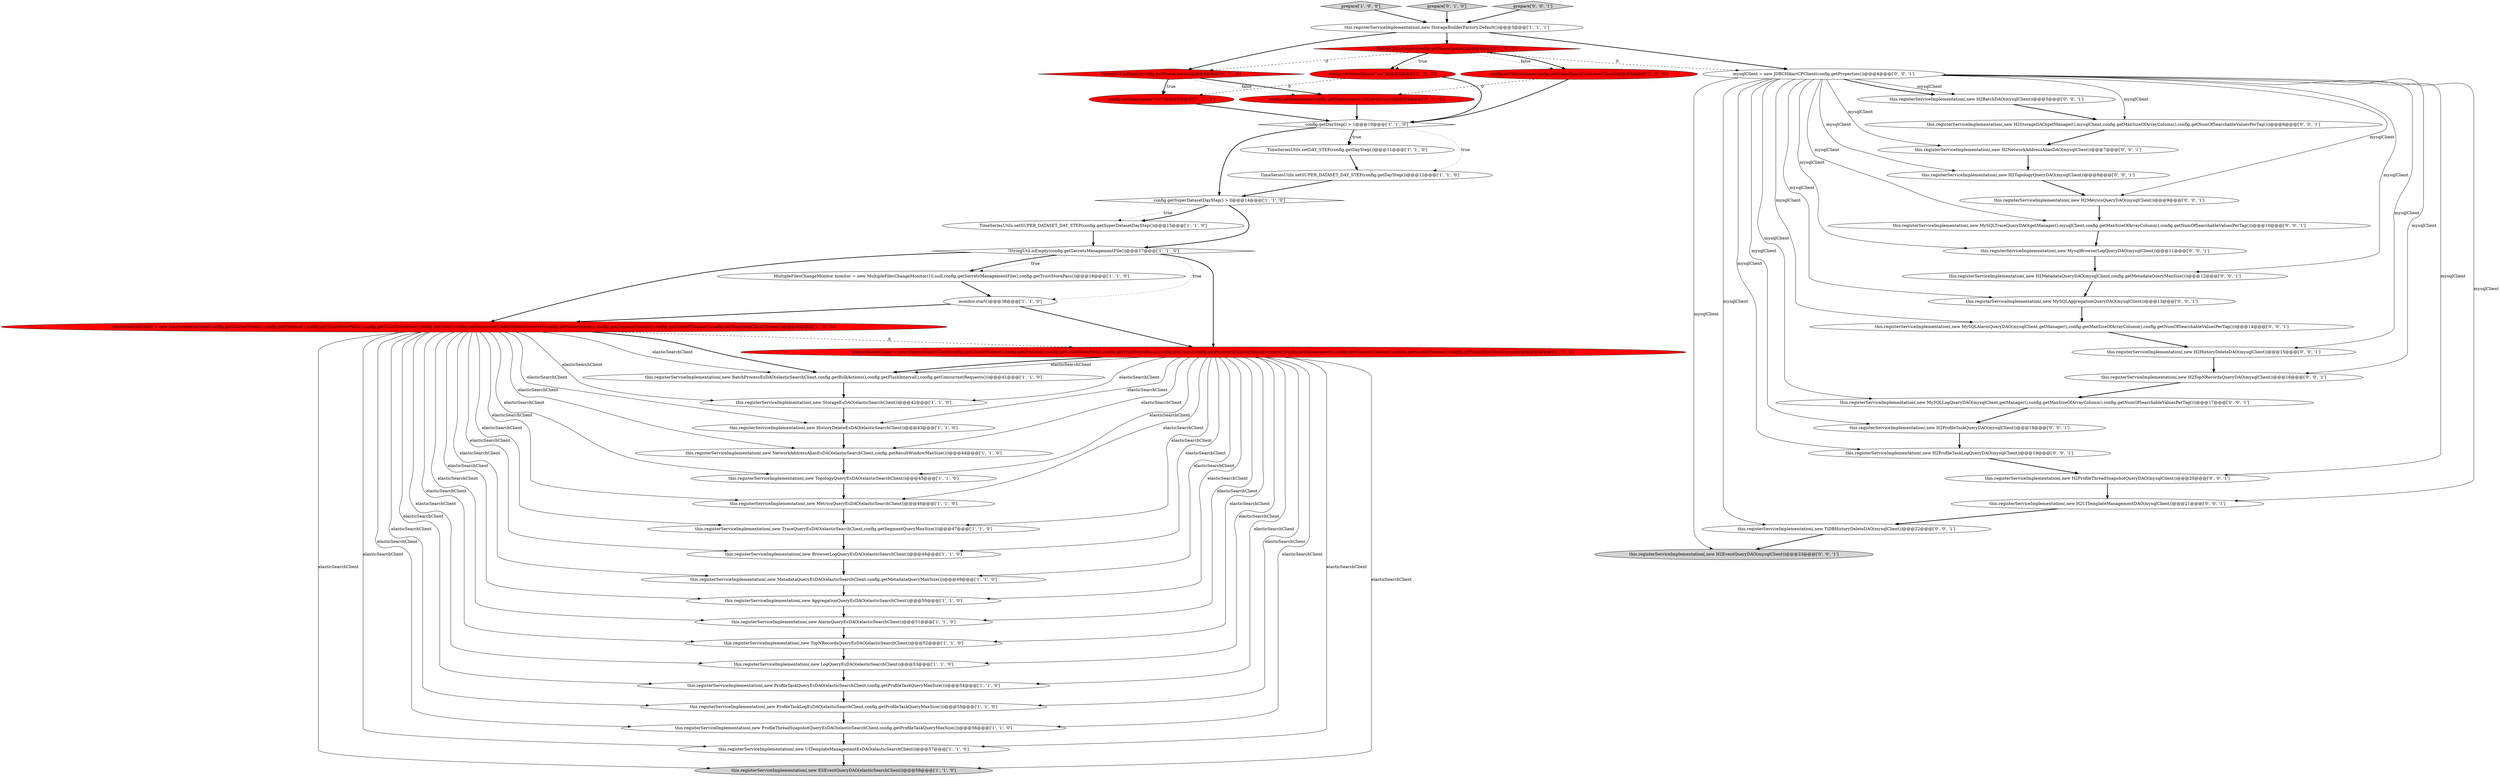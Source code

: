 digraph {
0 [style = filled, label = "this.registerServiceImplementation(,new ESEventQueryDAO(elasticSearchClient))@@@58@@@['1', '1', '0']", fillcolor = lightgray, shape = ellipse image = "AAA0AAABBB1BBB"];
50 [style = filled, label = "this.registerServiceImplementation(,new MysqlBrowserLogQueryDAO(mysqlClient))@@@11@@@['0', '0', '1']", fillcolor = white, shape = ellipse image = "AAA0AAABBB3BBB"];
24 [style = filled, label = "this.registerServiceImplementation(,new HistoryDeleteEsDAO(elasticSearchClient))@@@43@@@['1', '1', '0']", fillcolor = white, shape = ellipse image = "AAA0AAABBB1BBB"];
19 [style = filled, label = "prepare['1', '0', '0']", fillcolor = lightgray, shape = diamond image = "AAA0AAABBB1BBB"];
47 [style = filled, label = "this.registerServiceImplementation(,new H2StorageDAO(getManager(),mysqlClient,config.getMaxSizeOfArrayColumn(),config.getNumOfSearchableValuesPerTag()))@@@6@@@['0', '0', '1']", fillcolor = white, shape = ellipse image = "AAA0AAABBB3BBB"];
3 [style = filled, label = "this.registerServiceImplementation(,new ProfileTaskLogEsDAO(elasticSearchClient,config.getProfileTaskQueryMaxSize()))@@@55@@@['1', '1', '0']", fillcolor = white, shape = ellipse image = "AAA0AAABBB1BBB"];
14 [style = filled, label = "TimeSeriesUtils.setSUPER_DATASET_DAY_STEP(config.getSuperDatasetDayStep())@@@15@@@['1', '1', '0']", fillcolor = white, shape = ellipse image = "AAA0AAABBB1BBB"];
28 [style = filled, label = "this.registerServiceImplementation(,new BatchProcessEsDAO(elasticSearchClient,config.getBulkActions(),config.getFlushInterval(),config.getConcurrentRequests()))@@@41@@@['1', '1', '0']", fillcolor = white, shape = ellipse image = "AAA0AAABBB1BBB"];
17 [style = filled, label = "monitor.start()@@@38@@@['1', '1', '0']", fillcolor = white, shape = ellipse image = "AAA0AAABBB1BBB"];
35 [style = filled, label = "elasticSearchClient = new ElasticSearchClient(config.getClusterNodes(),config.getProtocol(),config.getTrustStorePath(),config.getTrustStorePass(),config.getUser(),config.getPassword(),indexNameConverter(config.getNamespace()),config.getConnectTimeout(),config.getSocketTimeout(),config.getNumHttpClientThread())@@@40@@@['0', '1', '0']", fillcolor = red, shape = ellipse image = "AAA1AAABBB2BBB"];
18 [style = filled, label = "config.getSuperDatasetDayStep() > 0@@@14@@@['1', '1', '0']", fillcolor = white, shape = diamond image = "AAA0AAABBB1BBB"];
56 [style = filled, label = "this.registerServiceImplementation(,new H2NetworkAddressAliasDAO(mysqlClient))@@@7@@@['0', '0', '1']", fillcolor = white, shape = ellipse image = "AAA0AAABBB3BBB"];
26 [style = filled, label = "MultipleFilesChangeMonitor monitor = new MultipleFilesChangeMonitor(10,null,config.getSecretsManagementFile(),config.getTrustStorePass())@@@18@@@['1', '1', '0']", fillcolor = white, shape = ellipse image = "AAA0AAABBB1BBB"];
52 [style = filled, label = "this.registerServiceImplementation(,new MySQLTraceQueryDAO(getManager(),mysqlClient,config.getMaxSizeOfArrayColumn(),config.getNumOfSearchableValuesPerTag()))@@@10@@@['0', '0', '1']", fillcolor = white, shape = ellipse image = "AAA0AAABBB3BBB"];
12 [style = filled, label = "!StringUtil.isEmpty(config.getSecretsManagementFile())@@@17@@@['1', '1', '0']", fillcolor = white, shape = diamond image = "AAA0AAABBB1BBB"];
44 [style = filled, label = "this.registerServiceImplementation(,new H2ProfileTaskLogQueryDAO(mysqlClient))@@@19@@@['0', '0', '1']", fillcolor = white, shape = ellipse image = "AAA0AAABBB3BBB"];
57 [style = filled, label = "this.registerServiceImplementation(,new H2BatchDAO(mysqlClient))@@@5@@@['0', '0', '1']", fillcolor = white, shape = ellipse image = "AAA0AAABBB3BBB"];
36 [style = filled, label = "prepare['0', '1', '0']", fillcolor = lightgray, shape = diamond image = "AAA0AAABBB2BBB"];
41 [style = filled, label = "this.registerServiceImplementation(,new H2EventQueryDAO(mysqlClient))@@@23@@@['0', '0', '1']", fillcolor = lightgray, shape = ellipse image = "AAA0AAABBB3BBB"];
51 [style = filled, label = "this.registerServiceImplementation(,new H2HistoryDeleteDAO(mysqlClient))@@@15@@@['0', '0', '1']", fillcolor = white, shape = ellipse image = "AAA0AAABBB3BBB"];
2 [style = filled, label = "this.registerServiceImplementation(,new AlarmQueryEsDAO(elasticSearchClient))@@@51@@@['1', '1', '0']", fillcolor = white, shape = ellipse image = "AAA0AAABBB1BBB"];
6 [style = filled, label = "config.setNameSpace(\"sw\")@@@5@@@['1', '0', '0']", fillcolor = red, shape = ellipse image = "AAA1AAABBB1BBB"];
42 [style = filled, label = "this.registerServiceImplementation(,new H2MetricsQueryDAO(mysqlClient))@@@9@@@['0', '0', '1']", fillcolor = white, shape = ellipse image = "AAA0AAABBB3BBB"];
1 [style = filled, label = "this.registerServiceImplementation(,new MetricsQueryEsDAO(elasticSearchClient))@@@46@@@['1', '1', '0']", fillcolor = white, shape = ellipse image = "AAA0AAABBB1BBB"];
25 [style = filled, label = "this.registerServiceImplementation(,new UITemplateManagementEsDAO(elasticSearchClient))@@@57@@@['1', '1', '0']", fillcolor = white, shape = ellipse image = "AAA0AAABBB1BBB"];
38 [style = filled, label = "this.registerServiceImplementation(,new H2TopologyQueryDAO(mysqlClient))@@@8@@@['0', '0', '1']", fillcolor = white, shape = ellipse image = "AAA0AAABBB3BBB"];
34 [style = filled, label = "StringUtil.isEmpty(config.getNamespace())@@@4@@@['0', '1', '0']", fillcolor = red, shape = diamond image = "AAA1AAABBB2BBB"];
39 [style = filled, label = "this.registerServiceImplementation(,new MySQLAggregationQueryDAO(mysqlClient))@@@13@@@['0', '0', '1']", fillcolor = white, shape = ellipse image = "AAA0AAABBB3BBB"];
37 [style = filled, label = "this.registerServiceImplementation(,new H2MetadataQueryDAO(mysqlClient,config.getMetadataQueryMaxSize()))@@@12@@@['0', '0', '1']", fillcolor = white, shape = ellipse image = "AAA0AAABBB3BBB"];
23 [style = filled, label = "this.registerServiceImplementation(,new LogQueryEsDAO(elasticSearchClient))@@@53@@@['1', '1', '0']", fillcolor = white, shape = ellipse image = "AAA0AAABBB1BBB"];
31 [style = filled, label = "this.registerServiceImplementation(,new TopologyQueryEsDAO(elasticSearchClient))@@@45@@@['1', '1', '0']", fillcolor = white, shape = ellipse image = "AAA0AAABBB1BBB"];
49 [style = filled, label = "this.registerServiceImplementation(,new H2UITemplateManagementDAO(mysqlClient))@@@21@@@['0', '0', '1']", fillcolor = white, shape = ellipse image = "AAA0AAABBB3BBB"];
32 [style = filled, label = "config.setNamespace(\"sw\")@@@5@@@['0', '1', '0']", fillcolor = red, shape = ellipse image = "AAA1AAABBB2BBB"];
40 [style = filled, label = "this.registerServiceImplementation(,new MySQLAlarmQueryDAO(mysqlClient,getManager(),config.getMaxSizeOfArrayColumn(),config.getNumOfSearchableValuesPerTag()))@@@14@@@['0', '0', '1']", fillcolor = white, shape = ellipse image = "AAA0AAABBB3BBB"];
55 [style = filled, label = "this.registerServiceImplementation(,new MySQLLogQueryDAO(mysqlClient,getManager(),config.getMaxSizeOfArrayColumn(),config.getNumOfSearchableValuesPerTag()))@@@17@@@['0', '0', '1']", fillcolor = white, shape = ellipse image = "AAA0AAABBB3BBB"];
53 [style = filled, label = "this.registerServiceImplementation(,new TiDBHistoryDeleteDAO(mysqlClient))@@@22@@@['0', '0', '1']", fillcolor = white, shape = ellipse image = "AAA0AAABBB3BBB"];
46 [style = filled, label = "mysqlClient = new JDBCHikariCPClient(config.getProperties())@@@4@@@['0', '0', '1']", fillcolor = white, shape = ellipse image = "AAA0AAABBB3BBB"];
15 [style = filled, label = "this.registerServiceImplementation(,new BrowserLogQueryEsDAO(elasticSearchClient))@@@48@@@['1', '1', '0']", fillcolor = white, shape = ellipse image = "AAA0AAABBB1BBB"];
45 [style = filled, label = "prepare['0', '0', '1']", fillcolor = lightgray, shape = diamond image = "AAA0AAABBB3BBB"];
27 [style = filled, label = "this.registerServiceImplementation(,new NetworkAddressAliasEsDAO(elasticSearchClient,config.getResultWindowMaxSize()))@@@44@@@['1', '1', '0']", fillcolor = white, shape = ellipse image = "AAA0AAABBB1BBB"];
43 [style = filled, label = "this.registerServiceImplementation(,new H2TopNRecordsQueryDAO(mysqlClient))@@@16@@@['0', '0', '1']", fillcolor = white, shape = ellipse image = "AAA0AAABBB3BBB"];
8 [style = filled, label = "this.registerServiceImplementation(,new TraceQueryEsDAO(elasticSearchClient,config.getSegmentQueryMaxSize()))@@@47@@@['1', '1', '0']", fillcolor = white, shape = ellipse image = "AAA0AAABBB1BBB"];
9 [style = filled, label = "TimeSeriesUtils.setSUPER_DATASET_DAY_STEP(config.getDayStep())@@@12@@@['1', '1', '0']", fillcolor = white, shape = ellipse image = "AAA0AAABBB1BBB"];
22 [style = filled, label = "config.setNameSpace(config.getNameSpace().toLowerCase())@@@8@@@['1', '0', '0']", fillcolor = red, shape = ellipse image = "AAA1AAABBB1BBB"];
54 [style = filled, label = "this.registerServiceImplementation(,new H2ProfileTaskQueryDAO(mysqlClient))@@@18@@@['0', '0', '1']", fillcolor = white, shape = ellipse image = "AAA0AAABBB3BBB"];
10 [style = filled, label = "this.registerServiceImplementation(,new ProfileThreadSnapshotQueryEsDAO(elasticSearchClient,config.getProfileTaskQueryMaxSize()))@@@56@@@['1', '1', '0']", fillcolor = white, shape = ellipse image = "AAA0AAABBB1BBB"];
30 [style = filled, label = "config.getDayStep() > 1@@@10@@@['1', '1', '0']", fillcolor = white, shape = diamond image = "AAA0AAABBB1BBB"];
48 [style = filled, label = "this.registerServiceImplementation(,new H2ProfileThreadSnapshotQueryDAO(mysqlClient))@@@20@@@['0', '0', '1']", fillcolor = white, shape = ellipse image = "AAA0AAABBB3BBB"];
29 [style = filled, label = "this.registerServiceImplementation(,new ProfileTaskQueryEsDAO(elasticSearchClient,config.getProfileTaskQueryMaxSize()))@@@54@@@['1', '1', '0']", fillcolor = white, shape = ellipse image = "AAA0AAABBB1BBB"];
16 [style = filled, label = "this.registerServiceImplementation(,new MetadataQueryEsDAO(elasticSearchClient,config.getMetadataQueryMaxSize()))@@@49@@@['1', '1', '0']", fillcolor = white, shape = ellipse image = "AAA0AAABBB1BBB"];
4 [style = filled, label = "this.registerServiceImplementation(,new TopNRecordsQueryEsDAO(elasticSearchClient))@@@52@@@['1', '1', '0']", fillcolor = white, shape = ellipse image = "AAA0AAABBB1BBB"];
33 [style = filled, label = "config.setNamespace(config.getNamespace().toLowerCase())@@@8@@@['0', '1', '0']", fillcolor = red, shape = ellipse image = "AAA1AAABBB2BBB"];
5 [style = filled, label = "this.registerServiceImplementation(,new StorageBuilderFactory.Default())@@@3@@@['1', '1', '1']", fillcolor = white, shape = ellipse image = "AAA0AAABBB1BBB"];
11 [style = filled, label = "this.registerServiceImplementation(,new StorageEsDAO(elasticSearchClient))@@@42@@@['1', '1', '0']", fillcolor = white, shape = ellipse image = "AAA0AAABBB1BBB"];
13 [style = filled, label = "TimeSeriesUtils.setDAY_STEP(config.getDayStep())@@@11@@@['1', '1', '0']", fillcolor = white, shape = ellipse image = "AAA0AAABBB1BBB"];
20 [style = filled, label = "StringUtil.isEmpty(config.getNameSpace())@@@4@@@['1', '0', '0']", fillcolor = red, shape = diamond image = "AAA1AAABBB1BBB"];
21 [style = filled, label = "elasticSearchClient = new ElasticSearchClient(config.getClusterNodes(),config.getProtocol(),config.getTrustStorePath(),config.getTrustStorePass(),config.getUser(),config.getPassword(),indexNameConverter(config.getNameSpace()),config.getConnectTimeout(),config.getSocketTimeout(),config.getNumHttpClientThread())@@@40@@@['1', '0', '0']", fillcolor = red, shape = ellipse image = "AAA1AAABBB1BBB"];
7 [style = filled, label = "this.registerServiceImplementation(,new AggregationQueryEsDAO(elasticSearchClient))@@@50@@@['1', '1', '0']", fillcolor = white, shape = ellipse image = "AAA0AAABBB1BBB"];
35->7 [style = solid, label="elasticSearchClient"];
30->13 [style = bold, label=""];
46->48 [style = solid, label="mysqlClient"];
43->55 [style = bold, label=""];
5->20 [style = bold, label=""];
21->25 [style = solid, label="elasticSearchClient"];
16->7 [style = bold, label=""];
31->1 [style = bold, label=""];
38->42 [style = bold, label=""];
30->18 [style = bold, label=""];
22->30 [style = bold, label=""];
35->15 [style = solid, label="elasticSearchClient"];
46->57 [style = solid, label="mysqlClient"];
21->28 [style = bold, label=""];
5->34 [style = bold, label=""];
23->29 [style = bold, label=""];
19->5 [style = bold, label=""];
20->46 [style = dashed, label="0"];
46->40 [style = solid, label="mysqlClient"];
53->41 [style = bold, label=""];
35->1 [style = solid, label="elasticSearchClient"];
21->16 [style = solid, label="elasticSearchClient"];
34->32 [style = bold, label=""];
21->2 [style = solid, label="elasticSearchClient"];
17->21 [style = bold, label=""];
24->27 [style = bold, label=""];
21->23 [style = solid, label="elasticSearchClient"];
17->35 [style = bold, label=""];
35->3 [style = solid, label="elasticSearchClient"];
56->38 [style = bold, label=""];
12->17 [style = dotted, label="true"];
48->49 [style = bold, label=""];
26->17 [style = bold, label=""];
46->55 [style = solid, label="mysqlClient"];
35->25 [style = solid, label="elasticSearchClient"];
12->21 [style = bold, label=""];
40->51 [style = bold, label=""];
50->37 [style = bold, label=""];
6->32 [style = dashed, label="0"];
34->33 [style = bold, label=""];
18->12 [style = bold, label=""];
27->31 [style = bold, label=""];
21->8 [style = solid, label="elasticSearchClient"];
21->27 [style = solid, label="elasticSearchClient"];
12->35 [style = bold, label=""];
2->4 [style = bold, label=""];
35->24 [style = solid, label="elasticSearchClient"];
35->28 [style = bold, label=""];
3->10 [style = bold, label=""];
35->10 [style = solid, label="elasticSearchClient"];
10->25 [style = bold, label=""];
20->34 [style = dashed, label="0"];
54->44 [style = bold, label=""];
7->2 [style = bold, label=""];
46->52 [style = solid, label="mysqlClient"];
35->8 [style = solid, label="elasticSearchClient"];
33->30 [style = bold, label=""];
35->27 [style = solid, label="elasticSearchClient"];
30->9 [style = dotted, label="true"];
46->54 [style = solid, label="mysqlClient"];
35->16 [style = solid, label="elasticSearchClient"];
4->23 [style = bold, label=""];
20->6 [style = dotted, label="true"];
25->0 [style = bold, label=""];
21->0 [style = solid, label="elasticSearchClient"];
20->22 [style = dotted, label="false"];
1->8 [style = bold, label=""];
8->15 [style = bold, label=""];
46->43 [style = solid, label="mysqlClient"];
47->56 [style = bold, label=""];
35->4 [style = solid, label="elasticSearchClient"];
42->52 [style = bold, label=""];
22->33 [style = dashed, label="0"];
11->24 [style = bold, label=""];
32->30 [style = bold, label=""];
46->37 [style = solid, label="mysqlClient"];
21->28 [style = solid, label="elasticSearchClient"];
21->7 [style = solid, label="elasticSearchClient"];
21->15 [style = solid, label="elasticSearchClient"];
35->23 [style = solid, label="elasticSearchClient"];
12->26 [style = dotted, label="true"];
9->18 [style = bold, label=""];
30->13 [style = dotted, label="true"];
21->11 [style = solid, label="elasticSearchClient"];
21->3 [style = solid, label="elasticSearchClient"];
39->40 [style = bold, label=""];
46->38 [style = solid, label="mysqlClient"];
21->29 [style = solid, label="elasticSearchClient"];
51->43 [style = bold, label=""];
52->50 [style = bold, label=""];
36->5 [style = bold, label=""];
13->9 [style = bold, label=""];
21->35 [style = dashed, label="0"];
57->47 [style = bold, label=""];
46->50 [style = solid, label="mysqlClient"];
46->57 [style = bold, label=""];
35->11 [style = solid, label="elasticSearchClient"];
35->0 [style = solid, label="elasticSearchClient"];
37->39 [style = bold, label=""];
35->29 [style = solid, label="elasticSearchClient"];
46->41 [style = solid, label="mysqlClient"];
34->32 [style = dotted, label="true"];
46->49 [style = solid, label="mysqlClient"];
46->53 [style = solid, label="mysqlClient"];
28->11 [style = bold, label=""];
29->3 [style = bold, label=""];
46->51 [style = solid, label="mysqlClient"];
21->10 [style = solid, label="elasticSearchClient"];
46->56 [style = solid, label="mysqlClient"];
12->26 [style = bold, label=""];
20->6 [style = bold, label=""];
15->16 [style = bold, label=""];
46->47 [style = solid, label="mysqlClient"];
18->14 [style = dotted, label="true"];
20->22 [style = bold, label=""];
49->53 [style = bold, label=""];
21->1 [style = solid, label="elasticSearchClient"];
21->24 [style = solid, label="elasticSearchClient"];
35->2 [style = solid, label="elasticSearchClient"];
46->39 [style = solid, label="mysqlClient"];
35->31 [style = solid, label="elasticSearchClient"];
44->48 [style = bold, label=""];
14->12 [style = bold, label=""];
21->31 [style = solid, label="elasticSearchClient"];
35->28 [style = solid, label="elasticSearchClient"];
55->54 [style = bold, label=""];
46->44 [style = solid, label="mysqlClient"];
21->4 [style = solid, label="elasticSearchClient"];
46->42 [style = solid, label="mysqlClient"];
5->46 [style = bold, label=""];
18->14 [style = bold, label=""];
34->33 [style = dotted, label="false"];
45->5 [style = bold, label=""];
6->30 [style = bold, label=""];
}
